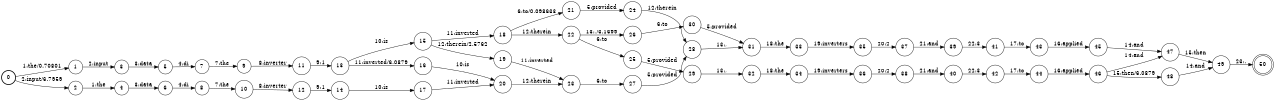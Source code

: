 digraph FST {
rankdir = LR;
size = "8.5,11";
label = "";
center = 1;
orientation = Portrait;
ranksep = "0.4";
nodesep = "0.25";
0 [label = "0", shape = circle, style = bold, fontsize = 14]
	0 -> 1 [label = "1:the/0.70801", fontsize = 14];
	0 -> 2 [label = "2:input/6.7959", fontsize = 14];
1 [label = "1", shape = circle, style = solid, fontsize = 14]
	1 -> 3 [label = "2:input", fontsize = 14];
2 [label = "2", shape = circle, style = solid, fontsize = 14]
	2 -> 4 [label = "1:the", fontsize = 14];
3 [label = "3", shape = circle, style = solid, fontsize = 14]
	3 -> 5 [label = "3:data", fontsize = 14];
4 [label = "4", shape = circle, style = solid, fontsize = 14]
	4 -> 6 [label = "3:data", fontsize = 14];
5 [label = "5", shape = circle, style = solid, fontsize = 14]
	5 -> 7 [label = "4:di", fontsize = 14];
6 [label = "6", shape = circle, style = solid, fontsize = 14]
	6 -> 8 [label = "4:di", fontsize = 14];
7 [label = "7", shape = circle, style = solid, fontsize = 14]
	7 -> 9 [label = "7:the", fontsize = 14];
8 [label = "8", shape = circle, style = solid, fontsize = 14]
	8 -> 10 [label = "7:the", fontsize = 14];
9 [label = "9", shape = circle, style = solid, fontsize = 14]
	9 -> 11 [label = "8:inverter", fontsize = 14];
10 [label = "10", shape = circle, style = solid, fontsize = 14]
	10 -> 12 [label = "8:inverter", fontsize = 14];
11 [label = "11", shape = circle, style = solid, fontsize = 14]
	11 -> 13 [label = "9:1", fontsize = 14];
12 [label = "12", shape = circle, style = solid, fontsize = 14]
	12 -> 14 [label = "9:1", fontsize = 14];
13 [label = "13", shape = circle, style = solid, fontsize = 14]
	13 -> 15 [label = "10:is", fontsize = 14];
	13 -> 16 [label = "11:inverted/6.0879", fontsize = 14];
14 [label = "14", shape = circle, style = solid, fontsize = 14]
	14 -> 17 [label = "10:is", fontsize = 14];
15 [label = "15", shape = circle, style = solid, fontsize = 14]
	15 -> 18 [label = "11:inverted", fontsize = 14];
	15 -> 19 [label = "12:therein/2.5762", fontsize = 14];
16 [label = "16", shape = circle, style = solid, fontsize = 14]
	16 -> 20 [label = "10:is", fontsize = 14];
17 [label = "17", shape = circle, style = solid, fontsize = 14]
	17 -> 20 [label = "11:inverted", fontsize = 14];
18 [label = "18", shape = circle, style = solid, fontsize = 14]
	18 -> 21 [label = "6:to/0.098633", fontsize = 14];
	18 -> 22 [label = "12:therein", fontsize = 14];
19 [label = "19", shape = circle, style = solid, fontsize = 14]
	19 -> 23 [label = "11:inverted", fontsize = 14];
20 [label = "20", shape = circle, style = solid, fontsize = 14]
	20 -> 23 [label = "12:therein", fontsize = 14];
21 [label = "21", shape = circle, style = solid, fontsize = 14]
	21 -> 24 [label = "5:provided", fontsize = 14];
22 [label = "22", shape = circle, style = solid, fontsize = 14]
	22 -> 25 [label = "6:to", fontsize = 14];
	22 -> 26 [label = "13:,/3.1699", fontsize = 14];
23 [label = "23", shape = circle, style = solid, fontsize = 14]
	23 -> 27 [label = "6:to", fontsize = 14];
24 [label = "24", shape = circle, style = solid, fontsize = 14]
	24 -> 28 [label = "12:therein", fontsize = 14];
25 [label = "25", shape = circle, style = solid, fontsize = 14]
	25 -> 29 [label = "5:provided", fontsize = 14];
26 [label = "26", shape = circle, style = solid, fontsize = 14]
	26 -> 30 [label = "6:to", fontsize = 14];
27 [label = "27", shape = circle, style = solid, fontsize = 14]
	27 -> 28 [label = "5:provided", fontsize = 14];
28 [label = "28", shape = circle, style = solid, fontsize = 14]
	28 -> 31 [label = "13:,", fontsize = 14];
29 [label = "29", shape = circle, style = solid, fontsize = 14]
	29 -> 32 [label = "13:,", fontsize = 14];
30 [label = "30", shape = circle, style = solid, fontsize = 14]
	30 -> 31 [label = "5:provided", fontsize = 14];
31 [label = "31", shape = circle, style = solid, fontsize = 14]
	31 -> 33 [label = "18:the", fontsize = 14];
32 [label = "32", shape = circle, style = solid, fontsize = 14]
	32 -> 34 [label = "18:the", fontsize = 14];
33 [label = "33", shape = circle, style = solid, fontsize = 14]
	33 -> 35 [label = "19:inverters", fontsize = 14];
34 [label = "34", shape = circle, style = solid, fontsize = 14]
	34 -> 36 [label = "19:inverters", fontsize = 14];
35 [label = "35", shape = circle, style = solid, fontsize = 14]
	35 -> 37 [label = "20:2", fontsize = 14];
36 [label = "36", shape = circle, style = solid, fontsize = 14]
	36 -> 38 [label = "20:2", fontsize = 14];
37 [label = "37", shape = circle, style = solid, fontsize = 14]
	37 -> 39 [label = "21:and", fontsize = 14];
38 [label = "38", shape = circle, style = solid, fontsize = 14]
	38 -> 40 [label = "21:and", fontsize = 14];
39 [label = "39", shape = circle, style = solid, fontsize = 14]
	39 -> 41 [label = "22:3", fontsize = 14];
40 [label = "40", shape = circle, style = solid, fontsize = 14]
	40 -> 42 [label = "22:3", fontsize = 14];
41 [label = "41", shape = circle, style = solid, fontsize = 14]
	41 -> 43 [label = "17:to", fontsize = 14];
42 [label = "42", shape = circle, style = solid, fontsize = 14]
	42 -> 44 [label = "17:to", fontsize = 14];
43 [label = "43", shape = circle, style = solid, fontsize = 14]
	43 -> 45 [label = "16:applied", fontsize = 14];
44 [label = "44", shape = circle, style = solid, fontsize = 14]
	44 -> 46 [label = "16:applied", fontsize = 14];
45 [label = "45", shape = circle, style = solid, fontsize = 14]
	45 -> 47 [label = "14:and", fontsize = 14];
46 [label = "46", shape = circle, style = solid, fontsize = 14]
	46 -> 48 [label = "15:then/6.0879", fontsize = 14];
	46 -> 47 [label = "14:and", fontsize = 14];
47 [label = "47", shape = circle, style = solid, fontsize = 14]
	47 -> 49 [label = "15:then", fontsize = 14];
48 [label = "48", shape = circle, style = solid, fontsize = 14]
	48 -> 49 [label = "14:and", fontsize = 14];
49 [label = "49", shape = circle, style = solid, fontsize = 14]
	49 -> 50 [label = "23:.", fontsize = 14];
50 [label = "50", shape = doublecircle, style = solid, fontsize = 14]
}

